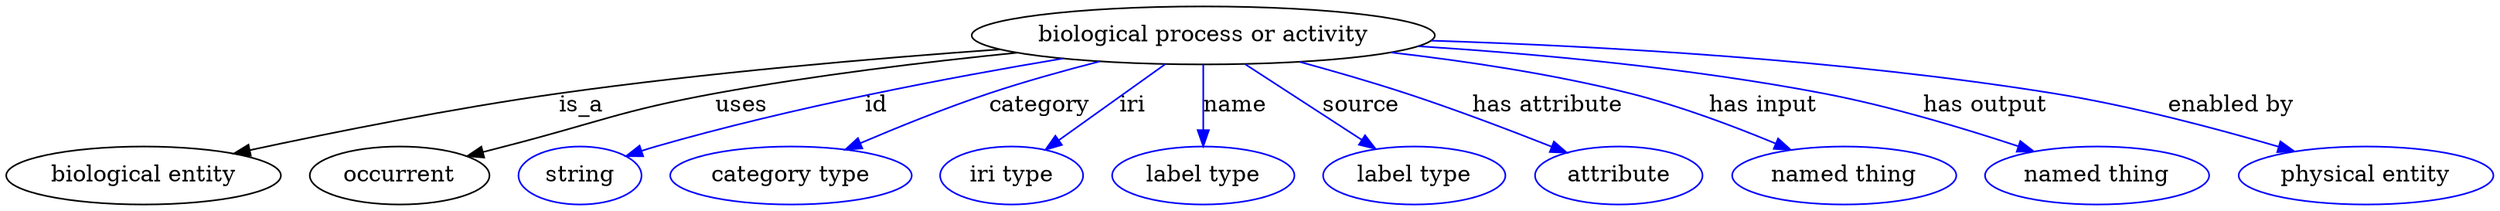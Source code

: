 digraph {
	graph [bb="0,0,1264.6,123"];
	node [label="\N"];
	"biological process or activity"	 [height=0.5,
		label="biological process or activity",
		pos="611.24,105",
		width=3.1414];
	"biological entity"	 [height=0.5,
		pos="68.244,18",
		width=1.8957];
	"biological process or activity" -> "biological entity"	 [label=is_a,
		lp="293.24,61.5",
		pos="e,115.49,31.058 509.26,97.151 444.05,91.316 357.83,82.089 282.24,69 228.48,59.689 168.07,44.886 125.18,33.621"];
	occurrent	 [height=0.5,
		pos="198.24,18",
		width=1.2277];
	"biological process or activity" -> occurrent	 [label=uses,
		lp="376.24,61.5",
		pos="e,232.1,29.742 518.62,94.608 472.02,88.596 414.84,80.02 364.24,69 313.12,57.867 301.14,51.75 251.24,36 248.14,35.02 244.94,33.988 \
241.72,32.935"];
	id	 [color=blue,
		height=0.5,
		label=string,
		pos="291.24,18",
		width=0.84854];
	"biological process or activity" -> id	 [color=blue,
		label=id,
		lp="443.74,61.5",
		pos="e,315.09,29.52 538.77,91.175 481.57,79.304 400.19,60.276 331.24,36 329,35.21 326.71,34.346 324.42,33.436",
		style=solid];
	category	 [color=blue,
		height=0.5,
		label="category type",
		pos="398.24,18",
		width=1.6249];
	"biological process or activity" -> category	 [color=blue,
		label=category,
		lp="528.74,61.5",
		pos="e,428.26,33.471 559.85,88.894 542.36,83.058 522.8,76.136 505.24,69 482.37,59.701 457.43,47.914 437.39,38.015",
		style=solid];
	iri	 [color=blue,
		height=0.5,
		label="iri type",
		pos="511.24,18",
		width=1.011];
	"biological process or activity" -> iri	 [color=blue,
		label=iri,
		lp="573.74,61.5",
		pos="e,529.26,33.67 590.52,86.974 574.99,73.458 553.63,54.876 537,40.404",
		style=solid];
	name	 [color=blue,
		height=0.5,
		label="label type",
		pos="611.24,18",
		width=1.2638];
	"biological process or activity" -> name	 [color=blue,
		label=name,
		lp="626.74,61.5",
		pos="e,611.24,36.003 611.24,86.974 611.24,75.192 611.24,59.561 611.24,46.158",
		style=solid];
	source	 [color=blue,
		height=0.5,
		label="label type",
		pos="720.24,18",
		width=1.2638];
	"biological process or activity" -> source	 [color=blue,
		label=source,
		lp="691.24,61.5",
		pos="e,699.79,34.323 633.56,87.184 650.42,73.734 673.66,55.179 691.84,40.671",
		style=solid];
	"has attribute"	 [color=blue,
		height=0.5,
		label=attribute,
		pos="824.24,18",
		width=1.1193];
	"biological process or activity" -> "has attribute"	 [color=blue,
		label="has attribute",
		lp="780.74,61.5",
		pos="e,796.72,31.496 660.35,88.686 677.24,82.807 696.19,75.911 713.24,69 738.41,58.801 766.17,46.045 787.64,35.842",
		style=solid];
	"has input"	 [color=blue,
		height=0.5,
		label="named thing",
		pos="938.24,18",
		width=1.5346];
	"biological process or activity" -> "has input"	 [color=blue,
		label="has input",
		lp="884.24,61.5",
		pos="e,907.88,33.209 700.92,93.999 737.72,88.303 780.46,80.153 818.24,69 845.91,60.833 875.77,48.158 898.78,37.488",
		style=solid];
	"has output"	 [color=blue,
		height=0.5,
		label="named thing",
		pos="1066.2,18",
		width=1.5346];
	"biological process or activity" -> "has output"	 [color=blue,
		label="has output",
		lp="993.74,61.5",
		pos="e,1031,32.04 715.21,97.852 773.85,92.515 848.19,83.561 913.24,69 950.47,60.667 991.41,46.757 1021.6,35.567",
		style=solid];
	"enabled by"	 [color=blue,
		height=0.5,
		label="physical entity",
		pos="1202.2,18",
		width=1.7332];
	"biological process or activity" -> "enabled by"	 [color=blue,
		label="enabled by",
		lp="1120.2,61.5",
		pos="e,1162.6,31.909 722.13,101.27 806.18,97.026 924.22,88.017 1026.2,69 1069.7,60.909 1117.7,46.599 1152.6,35.193",
		style=solid];
}
